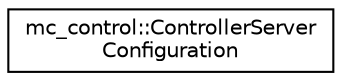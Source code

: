 digraph "Graphical Class Hierarchy"
{
 // INTERACTIVE_SVG=YES
 // LATEX_PDF_SIZE
  edge [fontname="Helvetica",fontsize="10",labelfontname="Helvetica",labelfontsize="10"];
  node [fontname="Helvetica",fontsize="10",shape=record];
  rankdir="LR";
  Node0 [label="mc_control::ControllerServer\lConfiguration",height=0.2,width=0.4,color="black", fillcolor="white", style="filled",URL="$structmc__control_1_1ControllerServerConfiguration.html",tooltip=" "];
}

